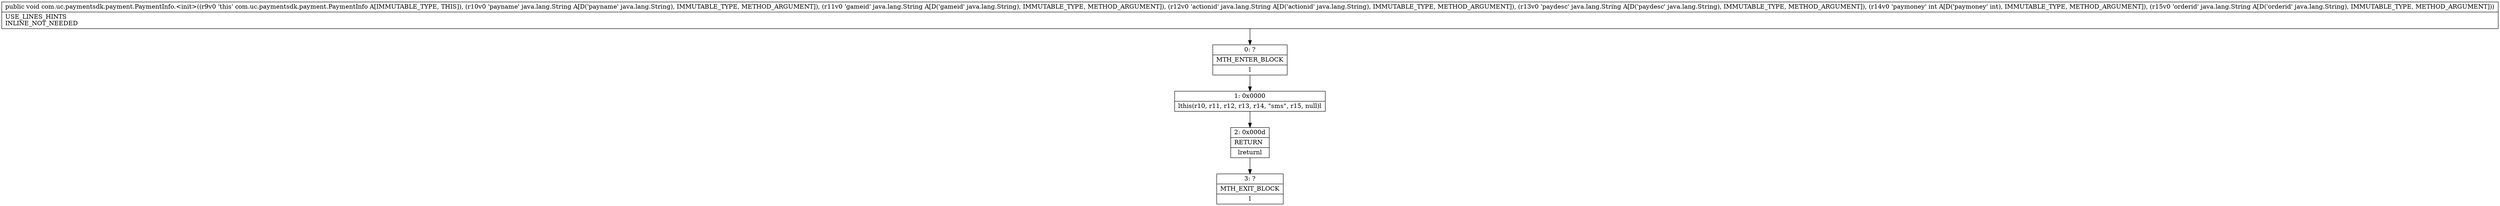 digraph "CFG forcom.uc.paymentsdk.payment.PaymentInfo.\<init\>(Ljava\/lang\/String;Ljava\/lang\/String;Ljava\/lang\/String;Ljava\/lang\/String;ILjava\/lang\/String;)V" {
Node_0 [shape=record,label="{0\:\ ?|MTH_ENTER_BLOCK\l|l}"];
Node_1 [shape=record,label="{1\:\ 0x0000|lthis(r10, r11, r12, r13, r14, \"sms\", r15, null)l}"];
Node_2 [shape=record,label="{2\:\ 0x000d|RETURN\l|lreturnl}"];
Node_3 [shape=record,label="{3\:\ ?|MTH_EXIT_BLOCK\l|l}"];
MethodNode[shape=record,label="{public void com.uc.paymentsdk.payment.PaymentInfo.\<init\>((r9v0 'this' com.uc.paymentsdk.payment.PaymentInfo A[IMMUTABLE_TYPE, THIS]), (r10v0 'payname' java.lang.String A[D('payname' java.lang.String), IMMUTABLE_TYPE, METHOD_ARGUMENT]), (r11v0 'gameid' java.lang.String A[D('gameid' java.lang.String), IMMUTABLE_TYPE, METHOD_ARGUMENT]), (r12v0 'actionid' java.lang.String A[D('actionid' java.lang.String), IMMUTABLE_TYPE, METHOD_ARGUMENT]), (r13v0 'paydesc' java.lang.String A[D('paydesc' java.lang.String), IMMUTABLE_TYPE, METHOD_ARGUMENT]), (r14v0 'paymoney' int A[D('paymoney' int), IMMUTABLE_TYPE, METHOD_ARGUMENT]), (r15v0 'orderid' java.lang.String A[D('orderid' java.lang.String), IMMUTABLE_TYPE, METHOD_ARGUMENT]))  | USE_LINES_HINTS\lINLINE_NOT_NEEDED\l}"];
MethodNode -> Node_0;
Node_0 -> Node_1;
Node_1 -> Node_2;
Node_2 -> Node_3;
}

